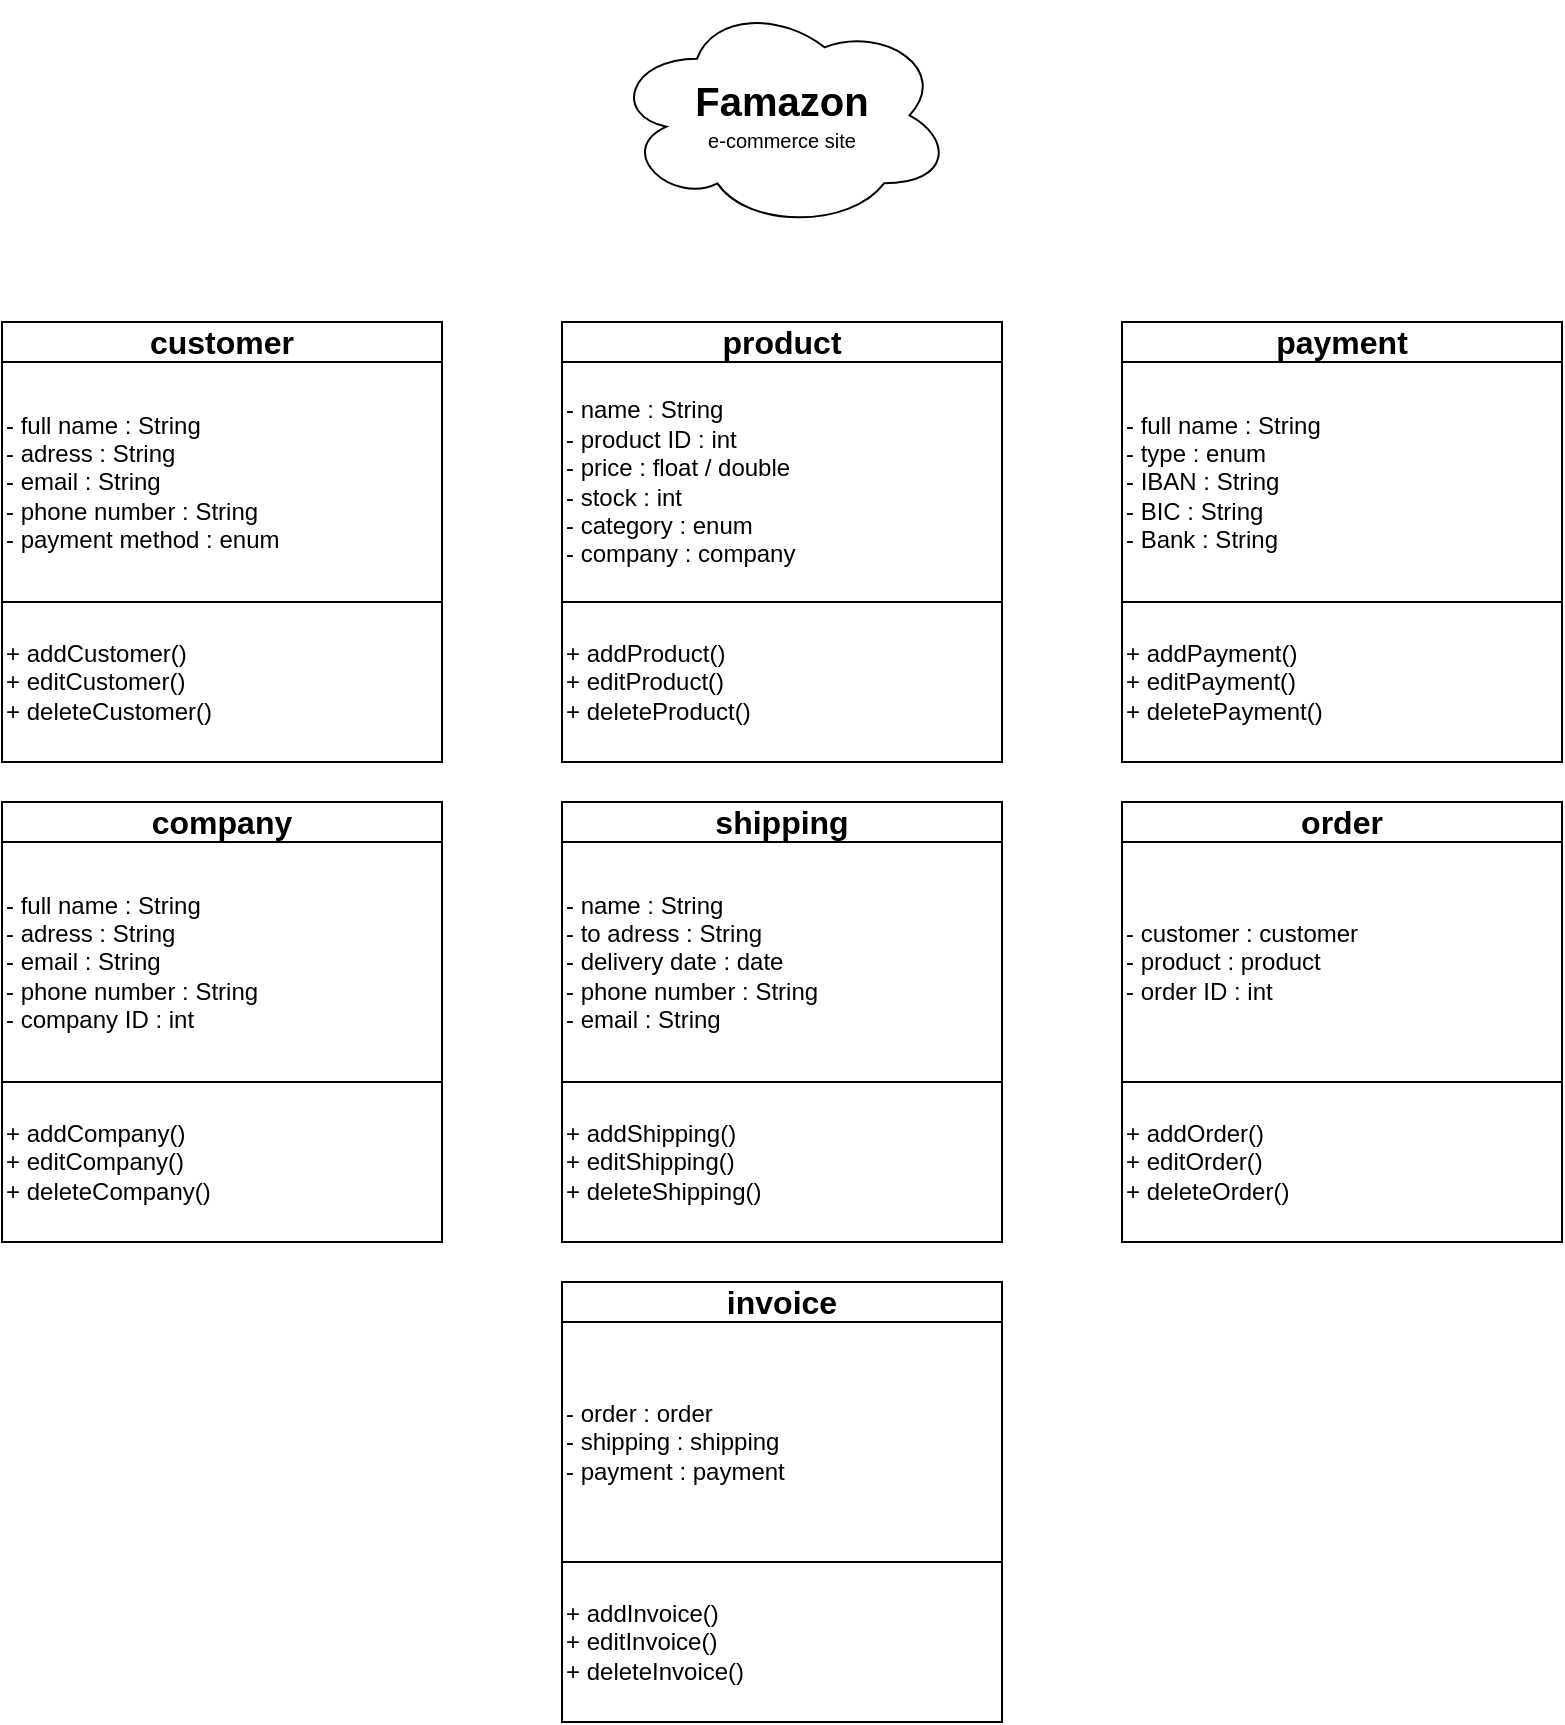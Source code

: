 <mxfile version="13.10.9" type="github"><diagram id="Zj73THl87OurO9OtPLZN" name="Page-1"><mxGraphModel dx="2062" dy="1162" grid="1" gridSize="10" guides="1" tooltips="1" connect="1" arrows="1" fold="1" page="1" pageScale="1" pageWidth="2336" pageHeight="1654" math="0" shadow="0"><root><mxCell id="0"/><mxCell id="1" parent="0"/><mxCell id="QahrpoBqAwZB5BNP8H-i-1" value="&lt;span&gt;&lt;b&gt;&lt;font style=&quot;font-size: 20px&quot;&gt;Famazon&lt;/font&gt;&lt;/b&gt;&lt;/span&gt;&lt;br&gt;&lt;font style=&quot;font-size: 10px&quot;&gt;e-commerce site&lt;/font&gt;" style="ellipse;shape=cloud;whiteSpace=wrap;html=1;rounded=0;shadow=0;glass=0;sketch=0;" parent="1" vertex="1"><mxGeometry x="465" y="40" width="170" height="113.33" as="geometry"/></mxCell><mxCell id="QahrpoBqAwZB5BNP8H-i-6" value="" style="group" parent="1" vertex="1" connectable="0"><mxGeometry x="160" y="200" width="220" height="220" as="geometry"/></mxCell><mxCell id="QahrpoBqAwZB5BNP8H-i-3" value="&lt;b&gt;&lt;font style=&quot;font-size: 16px&quot;&gt;customer&lt;/font&gt;&lt;/b&gt;" style="rounded=0;whiteSpace=wrap;html=1;" parent="QahrpoBqAwZB5BNP8H-i-6" vertex="1"><mxGeometry width="220" height="20" as="geometry"/></mxCell><mxCell id="QahrpoBqAwZB5BNP8H-i-4" value="- full name : String&lt;br&gt;- adress : String&lt;br&gt;- email : String&lt;br&gt;- phone number : String&lt;br&gt;- payment method : enum" style="rounded=0;whiteSpace=wrap;html=1;align=left;" parent="QahrpoBqAwZB5BNP8H-i-6" vertex="1"><mxGeometry y="20" width="220" height="120" as="geometry"/></mxCell><mxCell id="QahrpoBqAwZB5BNP8H-i-5" value="+ addCustomer()&lt;br&gt;+ editCustomer()&lt;br&gt;+ deleteCustomer()" style="rounded=0;whiteSpace=wrap;html=1;align=left;" parent="QahrpoBqAwZB5BNP8H-i-6" vertex="1"><mxGeometry y="140" width="220" height="80" as="geometry"/></mxCell><mxCell id="QahrpoBqAwZB5BNP8H-i-7" value="" style="group" parent="1" vertex="1" connectable="0"><mxGeometry x="440" y="200" width="220" height="220" as="geometry"/></mxCell><mxCell id="QahrpoBqAwZB5BNP8H-i-8" value="&lt;b&gt;&lt;font style=&quot;font-size: 16px&quot;&gt;product&lt;/font&gt;&lt;/b&gt;" style="rounded=0;whiteSpace=wrap;html=1;" parent="QahrpoBqAwZB5BNP8H-i-7" vertex="1"><mxGeometry width="220" height="20" as="geometry"/></mxCell><mxCell id="QahrpoBqAwZB5BNP8H-i-9" value="- name : String&lt;br&gt;- product ID : int&lt;br&gt;- price : float / double&lt;br&gt;- stock : int&lt;br&gt;- category : enum&lt;br&gt;- company : company" style="rounded=0;whiteSpace=wrap;html=1;align=left;" parent="QahrpoBqAwZB5BNP8H-i-7" vertex="1"><mxGeometry y="20" width="220" height="120" as="geometry"/></mxCell><mxCell id="QahrpoBqAwZB5BNP8H-i-10" value="+ addProduct()&lt;br&gt;+ editProduct()&lt;br&gt;+ deleteProduct()" style="rounded=0;whiteSpace=wrap;html=1;align=left;" parent="QahrpoBqAwZB5BNP8H-i-7" vertex="1"><mxGeometry y="140" width="220" height="80" as="geometry"/></mxCell><mxCell id="QahrpoBqAwZB5BNP8H-i-11" value="" style="group" parent="1" vertex="1" connectable="0"><mxGeometry x="160" y="440" width="220" height="220" as="geometry"/></mxCell><mxCell id="QahrpoBqAwZB5BNP8H-i-12" value="&lt;b&gt;&lt;font style=&quot;font-size: 16px&quot;&gt;company&lt;/font&gt;&lt;/b&gt;" style="rounded=0;whiteSpace=wrap;html=1;" parent="QahrpoBqAwZB5BNP8H-i-11" vertex="1"><mxGeometry width="220" height="20" as="geometry"/></mxCell><mxCell id="QahrpoBqAwZB5BNP8H-i-13" value="- full name : String&lt;br&gt;- adress : String&lt;br&gt;- email : String&lt;br&gt;- phone number : String&lt;br&gt;- company ID : int" style="rounded=0;whiteSpace=wrap;html=1;align=left;" parent="QahrpoBqAwZB5BNP8H-i-11" vertex="1"><mxGeometry y="20" width="220" height="120" as="geometry"/></mxCell><mxCell id="QahrpoBqAwZB5BNP8H-i-14" value="+ addCompany()&lt;br&gt;+ editCompany()&lt;br&gt;+ deleteCompany()" style="rounded=0;whiteSpace=wrap;html=1;align=left;" parent="QahrpoBqAwZB5BNP8H-i-11" vertex="1"><mxGeometry y="140" width="220" height="80" as="geometry"/></mxCell><mxCell id="QahrpoBqAwZB5BNP8H-i-15" value="" style="group" parent="1" vertex="1" connectable="0"><mxGeometry x="720" y="200" width="220" height="220" as="geometry"/></mxCell><mxCell id="QahrpoBqAwZB5BNP8H-i-16" value="&lt;span style=&quot;font-size: 16px&quot;&gt;&lt;b&gt;payment&lt;/b&gt;&lt;/span&gt;" style="rounded=0;whiteSpace=wrap;html=1;" parent="QahrpoBqAwZB5BNP8H-i-15" vertex="1"><mxGeometry width="220" height="20" as="geometry"/></mxCell><mxCell id="QahrpoBqAwZB5BNP8H-i-17" value="- full name : String&lt;br&gt;- type : enum&lt;br&gt;- IBAN : String&lt;br&gt;- BIC : String&lt;br&gt;- Bank : String" style="rounded=0;whiteSpace=wrap;html=1;align=left;" parent="QahrpoBqAwZB5BNP8H-i-15" vertex="1"><mxGeometry y="20" width="220" height="120" as="geometry"/></mxCell><mxCell id="QahrpoBqAwZB5BNP8H-i-18" value="+ addPayment()&lt;br&gt;+ editPayment()&lt;br&gt;+ deletePayment()" style="rounded=0;whiteSpace=wrap;html=1;align=left;" parent="QahrpoBqAwZB5BNP8H-i-15" vertex="1"><mxGeometry y="140" width="220" height="80" as="geometry"/></mxCell><mxCell id="QahrpoBqAwZB5BNP8H-i-19" value="" style="group" parent="1" vertex="1" connectable="0"><mxGeometry x="440" y="680" width="220" height="220" as="geometry"/></mxCell><mxCell id="QahrpoBqAwZB5BNP8H-i-20" value="&lt;b&gt;&lt;font style=&quot;font-size: 16px&quot;&gt;invoice&lt;/font&gt;&lt;/b&gt;" style="rounded=0;whiteSpace=wrap;html=1;" parent="QahrpoBqAwZB5BNP8H-i-19" vertex="1"><mxGeometry width="220" height="20" as="geometry"/></mxCell><mxCell id="QahrpoBqAwZB5BNP8H-i-21" value="- order : order&lt;br&gt;- shipping : shipping&lt;br&gt;- payment : payment" style="rounded=0;whiteSpace=wrap;html=1;align=left;" parent="QahrpoBqAwZB5BNP8H-i-19" vertex="1"><mxGeometry y="20" width="220" height="120" as="geometry"/></mxCell><mxCell id="QahrpoBqAwZB5BNP8H-i-22" value="+ addInvoice()&lt;br&gt;+ editInvoice()&lt;br&gt;+ deleteInvoice()" style="rounded=0;whiteSpace=wrap;html=1;align=left;" parent="QahrpoBqAwZB5BNP8H-i-19" vertex="1"><mxGeometry y="140" width="220" height="80" as="geometry"/></mxCell><mxCell id="QahrpoBqAwZB5BNP8H-i-23" value="" style="group" parent="1" vertex="1" connectable="0"><mxGeometry x="440" y="440" width="220" height="220" as="geometry"/></mxCell><mxCell id="QahrpoBqAwZB5BNP8H-i-24" value="&lt;b&gt;&lt;font style=&quot;font-size: 16px&quot;&gt;shipping&lt;/font&gt;&lt;/b&gt;" style="rounded=0;whiteSpace=wrap;html=1;" parent="QahrpoBqAwZB5BNP8H-i-23" vertex="1"><mxGeometry width="220" height="20" as="geometry"/></mxCell><mxCell id="QahrpoBqAwZB5BNP8H-i-25" value="- name : String&lt;br&gt;- to adress : String&lt;br&gt;- delivery date : date&lt;br&gt;- phone number : String&lt;br&gt;- email : String" style="rounded=0;whiteSpace=wrap;html=1;align=left;" parent="QahrpoBqAwZB5BNP8H-i-23" vertex="1"><mxGeometry y="20" width="220" height="120" as="geometry"/></mxCell><mxCell id="QahrpoBqAwZB5BNP8H-i-26" value="+ addShipping()&lt;br&gt;+ editShipping()&lt;br&gt;+ deleteShipping()" style="rounded=0;whiteSpace=wrap;html=1;align=left;" parent="QahrpoBqAwZB5BNP8H-i-23" vertex="1"><mxGeometry y="140" width="220" height="80" as="geometry"/></mxCell><mxCell id="QahrpoBqAwZB5BNP8H-i-29" value="" style="group" parent="1" vertex="1" connectable="0"><mxGeometry x="720" y="440" width="220" height="220" as="geometry"/></mxCell><mxCell id="QahrpoBqAwZB5BNP8H-i-30" value="&lt;b&gt;&lt;font style=&quot;font-size: 16px&quot;&gt;order&lt;/font&gt;&lt;/b&gt;" style="rounded=0;whiteSpace=wrap;html=1;" parent="QahrpoBqAwZB5BNP8H-i-29" vertex="1"><mxGeometry width="220" height="20" as="geometry"/></mxCell><mxCell id="QahrpoBqAwZB5BNP8H-i-31" value="- customer : customer&lt;br&gt;- product : product&lt;br&gt;- order ID : int" style="rounded=0;whiteSpace=wrap;html=1;align=left;" parent="QahrpoBqAwZB5BNP8H-i-29" vertex="1"><mxGeometry y="20" width="220" height="120" as="geometry"/></mxCell><mxCell id="QahrpoBqAwZB5BNP8H-i-32" value="+ addOrder()&lt;br&gt;+ editOrder()&lt;br&gt;+ deleteOrder()" style="rounded=0;whiteSpace=wrap;html=1;align=left;" parent="QahrpoBqAwZB5BNP8H-i-29" vertex="1"><mxGeometry y="140" width="220" height="80" as="geometry"/></mxCell></root></mxGraphModel></diagram></mxfile>